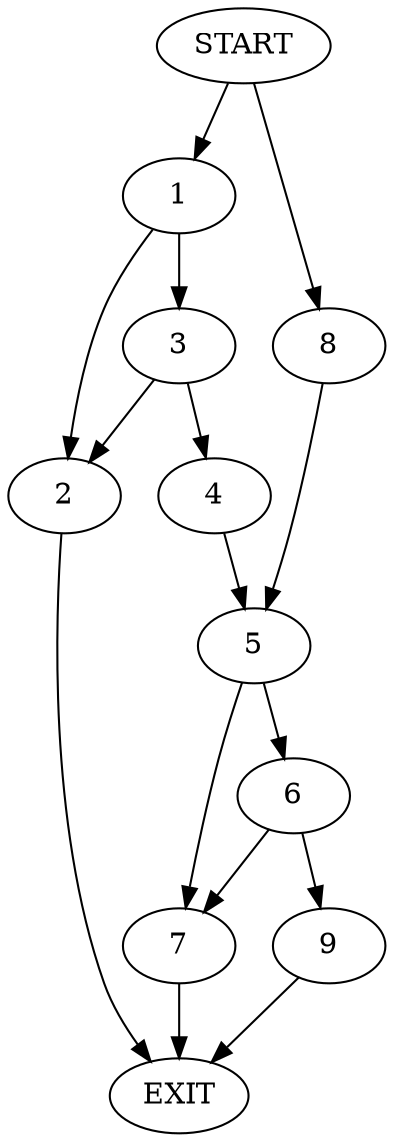 digraph {
0 [label="START"]
10 [label="EXIT"]
0 -> 1
1 -> 2
1 -> 3
3 -> 2
3 -> 4
2 -> 10
4 -> 5
5 -> 6
5 -> 7
0 -> 8
8 -> 5
6 -> 9
6 -> 7
7 -> 10
9 -> 10
}
